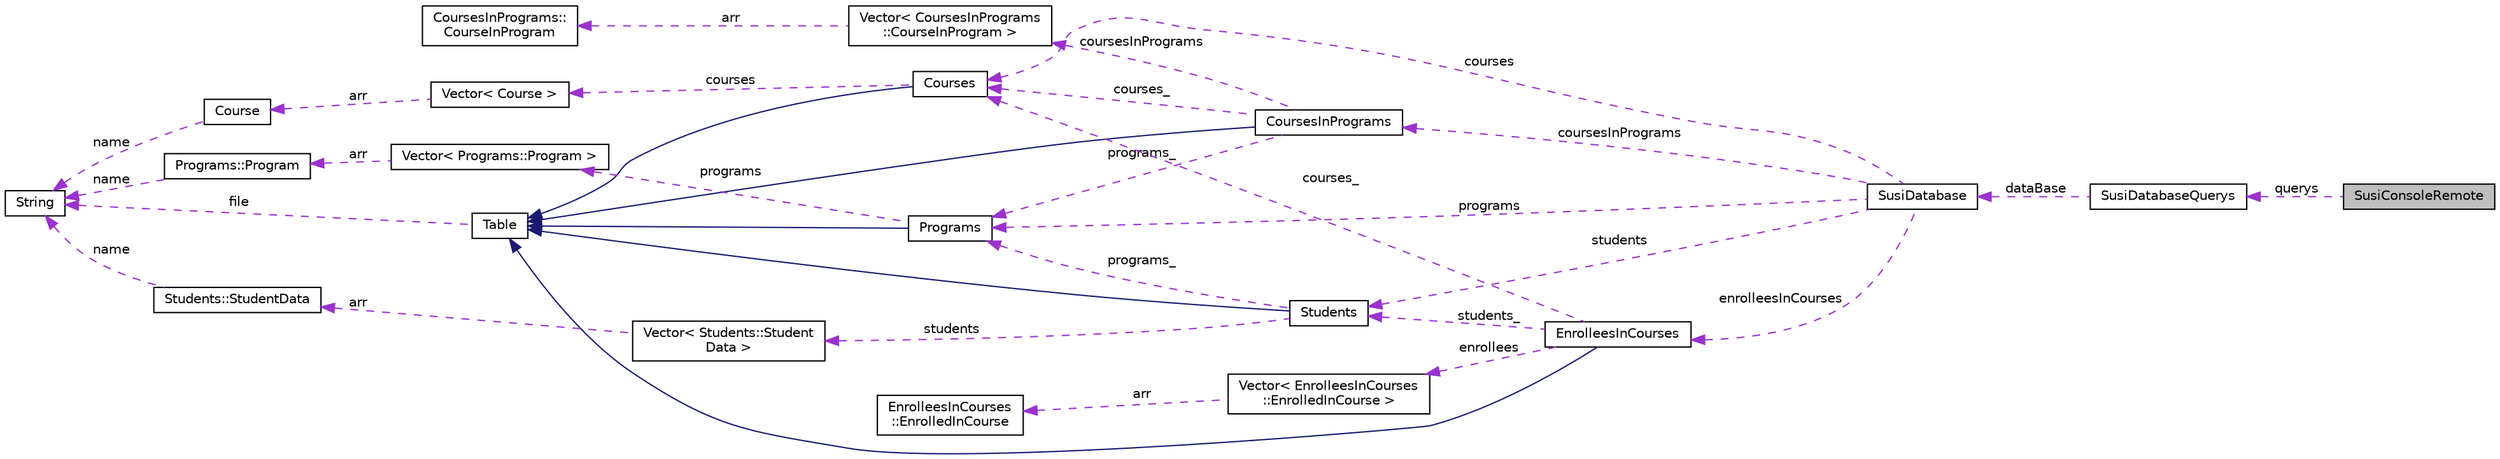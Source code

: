digraph "SusiConsoleRemote"
{
 // LATEX_PDF_SIZE
  edge [fontname="Helvetica",fontsize="10",labelfontname="Helvetica",labelfontsize="10"];
  node [fontname="Helvetica",fontsize="10",shape=record];
  rankdir="LR";
  Node1 [label="SusiConsoleRemote",height=0.2,width=0.4,color="black", fillcolor="grey75", style="filled", fontcolor="black",tooltip="Служи за подаване на заявките към susi база данни през конзолзата"];
  Node2 -> Node1 [dir="back",color="darkorchid3",fontsize="10",style="dashed",label=" querys" ,fontname="Helvetica"];
  Node2 [label="SusiDatabaseQuerys",height=0.2,width=0.4,color="black", fillcolor="white", style="filled",URL="$class_susi_database_querys.html",tooltip="Изпраща заявки към зададена susi база данни"];
  Node3 -> Node2 [dir="back",color="darkorchid3",fontsize="10",style="dashed",label=" dataBase" ,fontname="Helvetica"];
  Node3 [label="SusiDatabase",height=0.2,width=0.4,color="black", fillcolor="white", style="filled",URL="$struct_susi_database.html",tooltip="Структора от таблици"];
  Node4 -> Node3 [dir="back",color="darkorchid3",fontsize="10",style="dashed",label=" students" ,fontname="Helvetica"];
  Node4 [label="Students",height=0.2,width=0.4,color="black", fillcolor="white", style="filled",URL="$class_students.html",tooltip=" "];
  Node5 -> Node4 [dir="back",color="midnightblue",fontsize="10",style="solid",fontname="Helvetica"];
  Node5 [label="Table",height=0.2,width=0.4,color="black", fillcolor="white", style="filled",URL="$class_table.html",tooltip=" "];
  Node6 -> Node5 [dir="back",color="darkorchid3",fontsize="10",style="dashed",label=" file" ,fontname="Helvetica"];
  Node6 [label="String",height=0.2,width=0.4,color="black", fillcolor="white", style="filled",URL="$class_string.html",tooltip=" "];
  Node7 -> Node4 [dir="back",color="darkorchid3",fontsize="10",style="dashed",label=" students" ,fontname="Helvetica"];
  Node7 [label="Vector\< Students::Student\lData \>",height=0.2,width=0.4,color="black", fillcolor="white", style="filled",URL="$class_vector.html",tooltip=" "];
  Node8 -> Node7 [dir="back",color="darkorchid3",fontsize="10",style="dashed",label=" arr" ,fontname="Helvetica"];
  Node8 [label="Students::StudentData",height=0.2,width=0.4,color="black", fillcolor="white", style="filled",URL="$struct_students_1_1_student_data.html",tooltip=" "];
  Node6 -> Node8 [dir="back",color="darkorchid3",fontsize="10",style="dashed",label=" name" ,fontname="Helvetica"];
  Node9 -> Node4 [dir="back",color="darkorchid3",fontsize="10",style="dashed",label=" programs_" ,fontname="Helvetica"];
  Node9 [label="Programs",height=0.2,width=0.4,color="black", fillcolor="white", style="filled",URL="$class_programs.html",tooltip=" "];
  Node5 -> Node9 [dir="back",color="midnightblue",fontsize="10",style="solid",fontname="Helvetica"];
  Node10 -> Node9 [dir="back",color="darkorchid3",fontsize="10",style="dashed",label=" programs" ,fontname="Helvetica"];
  Node10 [label="Vector\< Programs::Program \>",height=0.2,width=0.4,color="black", fillcolor="white", style="filled",URL="$class_vector.html",tooltip=" "];
  Node11 -> Node10 [dir="back",color="darkorchid3",fontsize="10",style="dashed",label=" arr" ,fontname="Helvetica"];
  Node11 [label="Programs::Program",height=0.2,width=0.4,color="black", fillcolor="white", style="filled",URL="$struct_programs_1_1_program.html",tooltip=" "];
  Node6 -> Node11 [dir="back",color="darkorchid3",fontsize="10",style="dashed",label=" name" ,fontname="Helvetica"];
  Node12 -> Node3 [dir="back",color="darkorchid3",fontsize="10",style="dashed",label=" enrolleesInCourses" ,fontname="Helvetica"];
  Node12 [label="EnrolleesInCourses",height=0.2,width=0.4,color="black", fillcolor="white", style="filled",URL="$class_enrollees_in_courses.html",tooltip=" "];
  Node5 -> Node12 [dir="back",color="midnightblue",fontsize="10",style="solid",fontname="Helvetica"];
  Node4 -> Node12 [dir="back",color="darkorchid3",fontsize="10",style="dashed",label=" students_" ,fontname="Helvetica"];
  Node13 -> Node12 [dir="back",color="darkorchid3",fontsize="10",style="dashed",label=" enrollees" ,fontname="Helvetica"];
  Node13 [label="Vector\< EnrolleesInCourses\l::EnrolledInCourse \>",height=0.2,width=0.4,color="black", fillcolor="white", style="filled",URL="$class_vector.html",tooltip=" "];
  Node14 -> Node13 [dir="back",color="darkorchid3",fontsize="10",style="dashed",label=" arr" ,fontname="Helvetica"];
  Node14 [label="EnrolleesInCourses\l::EnrolledInCourse",height=0.2,width=0.4,color="black", fillcolor="white", style="filled",URL="$struct_enrollees_in_courses_1_1_enrolled_in_course.html",tooltip=" "];
  Node15 -> Node12 [dir="back",color="darkorchid3",fontsize="10",style="dashed",label=" courses_" ,fontname="Helvetica"];
  Node15 [label="Courses",height=0.2,width=0.4,color="black", fillcolor="white", style="filled",URL="$class_courses.html",tooltip=" "];
  Node5 -> Node15 [dir="back",color="midnightblue",fontsize="10",style="solid",fontname="Helvetica"];
  Node16 -> Node15 [dir="back",color="darkorchid3",fontsize="10",style="dashed",label=" courses" ,fontname="Helvetica"];
  Node16 [label="Vector\< Course \>",height=0.2,width=0.4,color="black", fillcolor="white", style="filled",URL="$class_vector.html",tooltip=" "];
  Node17 -> Node16 [dir="back",color="darkorchid3",fontsize="10",style="dashed",label=" arr" ,fontname="Helvetica"];
  Node17 [label="Course",height=0.2,width=0.4,color="black", fillcolor="white", style="filled",URL="$struct_course.html",tooltip=" "];
  Node6 -> Node17 [dir="back",color="darkorchid3",fontsize="10",style="dashed",label=" name" ,fontname="Helvetica"];
  Node18 -> Node3 [dir="back",color="darkorchid3",fontsize="10",style="dashed",label=" coursesInPrograms" ,fontname="Helvetica"];
  Node18 [label="CoursesInPrograms",height=0.2,width=0.4,color="black", fillcolor="white", style="filled",URL="$class_courses_in_programs.html",tooltip=" "];
  Node5 -> Node18 [dir="back",color="midnightblue",fontsize="10",style="solid",fontname="Helvetica"];
  Node15 -> Node18 [dir="back",color="darkorchid3",fontsize="10",style="dashed",label=" courses_" ,fontname="Helvetica"];
  Node9 -> Node18 [dir="back",color="darkorchid3",fontsize="10",style="dashed",label=" programs_" ,fontname="Helvetica"];
  Node19 -> Node18 [dir="back",color="darkorchid3",fontsize="10",style="dashed",label=" coursesInPrograms" ,fontname="Helvetica"];
  Node19 [label="Vector\< CoursesInPrograms\l::CourseInProgram \>",height=0.2,width=0.4,color="black", fillcolor="white", style="filled",URL="$class_vector.html",tooltip=" "];
  Node20 -> Node19 [dir="back",color="darkorchid3",fontsize="10",style="dashed",label=" arr" ,fontname="Helvetica"];
  Node20 [label="CoursesInPrograms::\lCourseInProgram",height=0.2,width=0.4,color="black", fillcolor="white", style="filled",URL="$struct_courses_in_programs_1_1_course_in_program.html",tooltip=" "];
  Node15 -> Node3 [dir="back",color="darkorchid3",fontsize="10",style="dashed",label=" courses" ,fontname="Helvetica"];
  Node9 -> Node3 [dir="back",color="darkorchid3",fontsize="10",style="dashed",label=" programs" ,fontname="Helvetica"];
}
